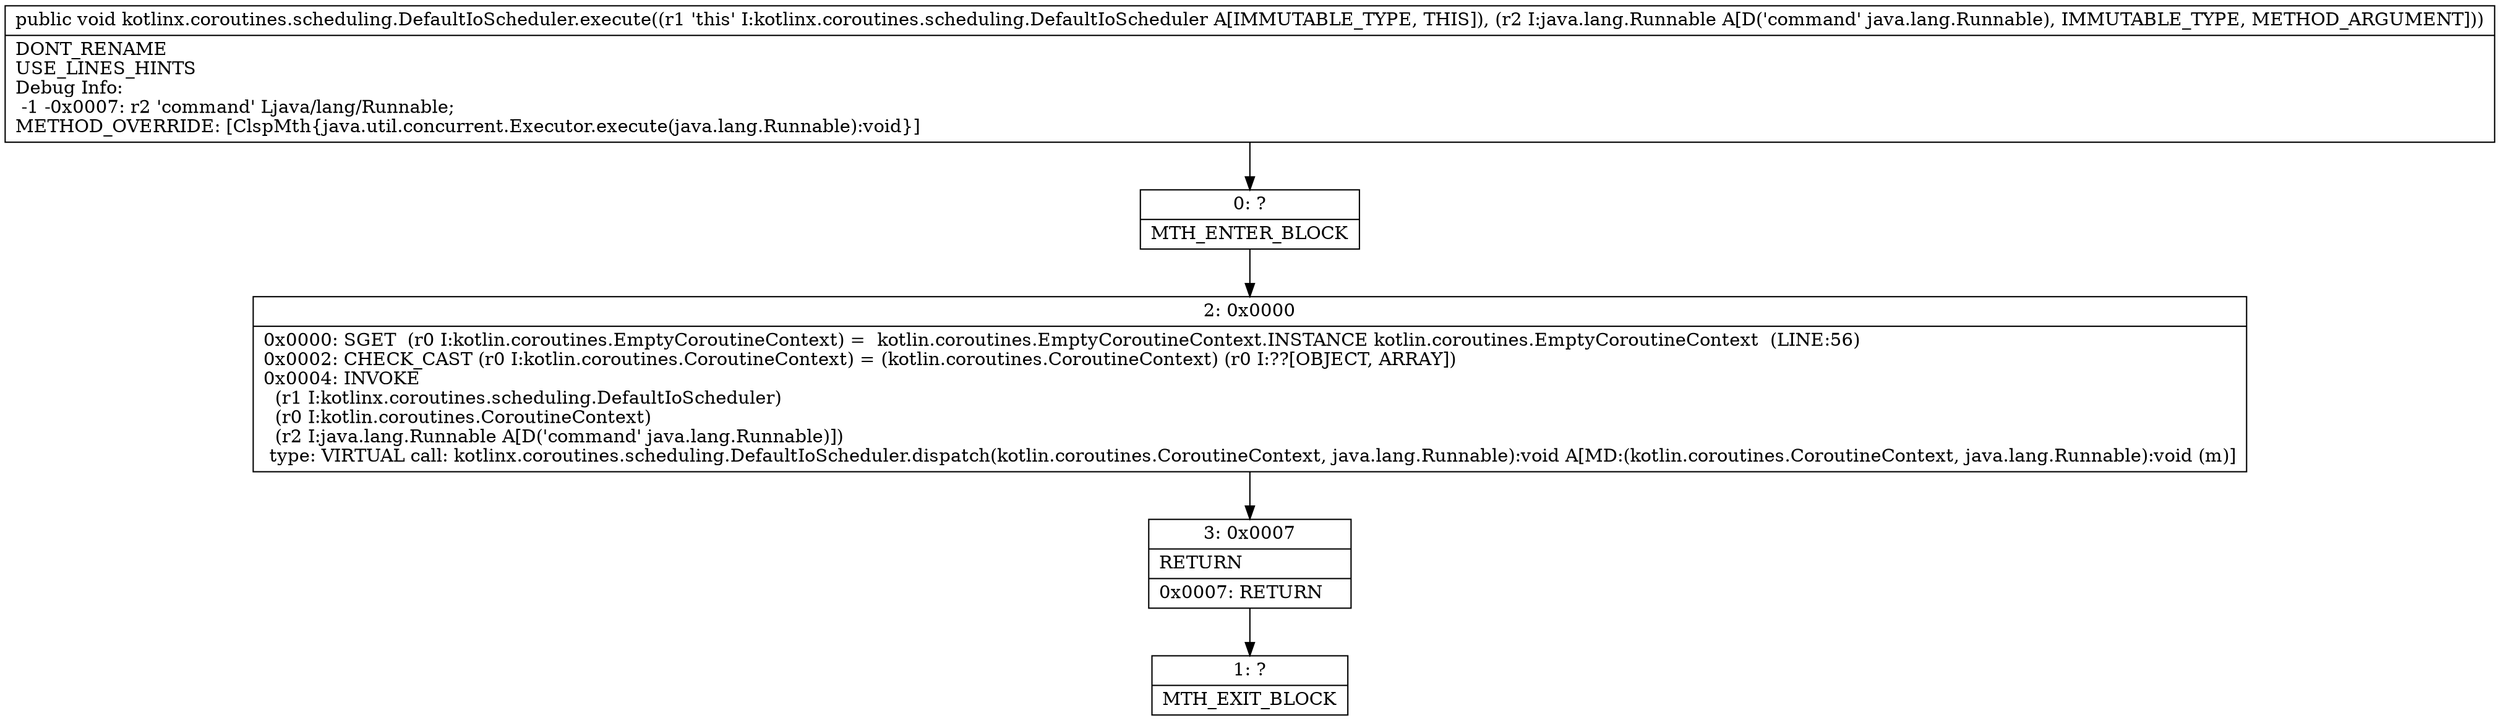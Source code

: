 digraph "CFG forkotlinx.coroutines.scheduling.DefaultIoScheduler.execute(Ljava\/lang\/Runnable;)V" {
Node_0 [shape=record,label="{0\:\ ?|MTH_ENTER_BLOCK\l}"];
Node_2 [shape=record,label="{2\:\ 0x0000|0x0000: SGET  (r0 I:kotlin.coroutines.EmptyCoroutineContext) =  kotlin.coroutines.EmptyCoroutineContext.INSTANCE kotlin.coroutines.EmptyCoroutineContext  (LINE:56)\l0x0002: CHECK_CAST (r0 I:kotlin.coroutines.CoroutineContext) = (kotlin.coroutines.CoroutineContext) (r0 I:??[OBJECT, ARRAY]) \l0x0004: INVOKE  \l  (r1 I:kotlinx.coroutines.scheduling.DefaultIoScheduler)\l  (r0 I:kotlin.coroutines.CoroutineContext)\l  (r2 I:java.lang.Runnable A[D('command' java.lang.Runnable)])\l type: VIRTUAL call: kotlinx.coroutines.scheduling.DefaultIoScheduler.dispatch(kotlin.coroutines.CoroutineContext, java.lang.Runnable):void A[MD:(kotlin.coroutines.CoroutineContext, java.lang.Runnable):void (m)]\l}"];
Node_3 [shape=record,label="{3\:\ 0x0007|RETURN\l|0x0007: RETURN   \l}"];
Node_1 [shape=record,label="{1\:\ ?|MTH_EXIT_BLOCK\l}"];
MethodNode[shape=record,label="{public void kotlinx.coroutines.scheduling.DefaultIoScheduler.execute((r1 'this' I:kotlinx.coroutines.scheduling.DefaultIoScheduler A[IMMUTABLE_TYPE, THIS]), (r2 I:java.lang.Runnable A[D('command' java.lang.Runnable), IMMUTABLE_TYPE, METHOD_ARGUMENT]))  | DONT_RENAME\lUSE_LINES_HINTS\lDebug Info:\l  \-1 \-0x0007: r2 'command' Ljava\/lang\/Runnable;\lMETHOD_OVERRIDE: [ClspMth\{java.util.concurrent.Executor.execute(java.lang.Runnable):void\}]\l}"];
MethodNode -> Node_0;Node_0 -> Node_2;
Node_2 -> Node_3;
Node_3 -> Node_1;
}

